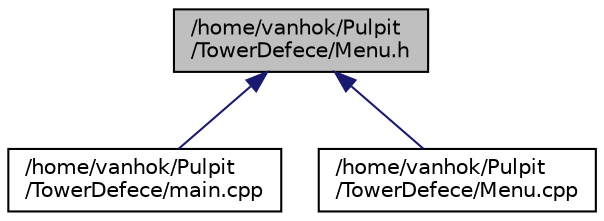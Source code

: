 digraph "/home/vanhok/Pulpit/TowerDefece/Menu.h"
{
  edge [fontname="Helvetica",fontsize="10",labelfontname="Helvetica",labelfontsize="10"];
  node [fontname="Helvetica",fontsize="10",shape=record];
  Node18 [label="/home/vanhok/Pulpit\l/TowerDefece/Menu.h",height=0.2,width=0.4,color="black", fillcolor="grey75", style="filled", fontcolor="black"];
  Node18 -> Node19 [dir="back",color="midnightblue",fontsize="10",style="solid",fontname="Helvetica"];
  Node19 [label="/home/vanhok/Pulpit\l/TowerDefece/main.cpp",height=0.2,width=0.4,color="black", fillcolor="white", style="filled",URL="$main_8cpp.html"];
  Node18 -> Node20 [dir="back",color="midnightblue",fontsize="10",style="solid",fontname="Helvetica"];
  Node20 [label="/home/vanhok/Pulpit\l/TowerDefece/Menu.cpp",height=0.2,width=0.4,color="black", fillcolor="white", style="filled",URL="$_menu_8cpp.html"];
}
